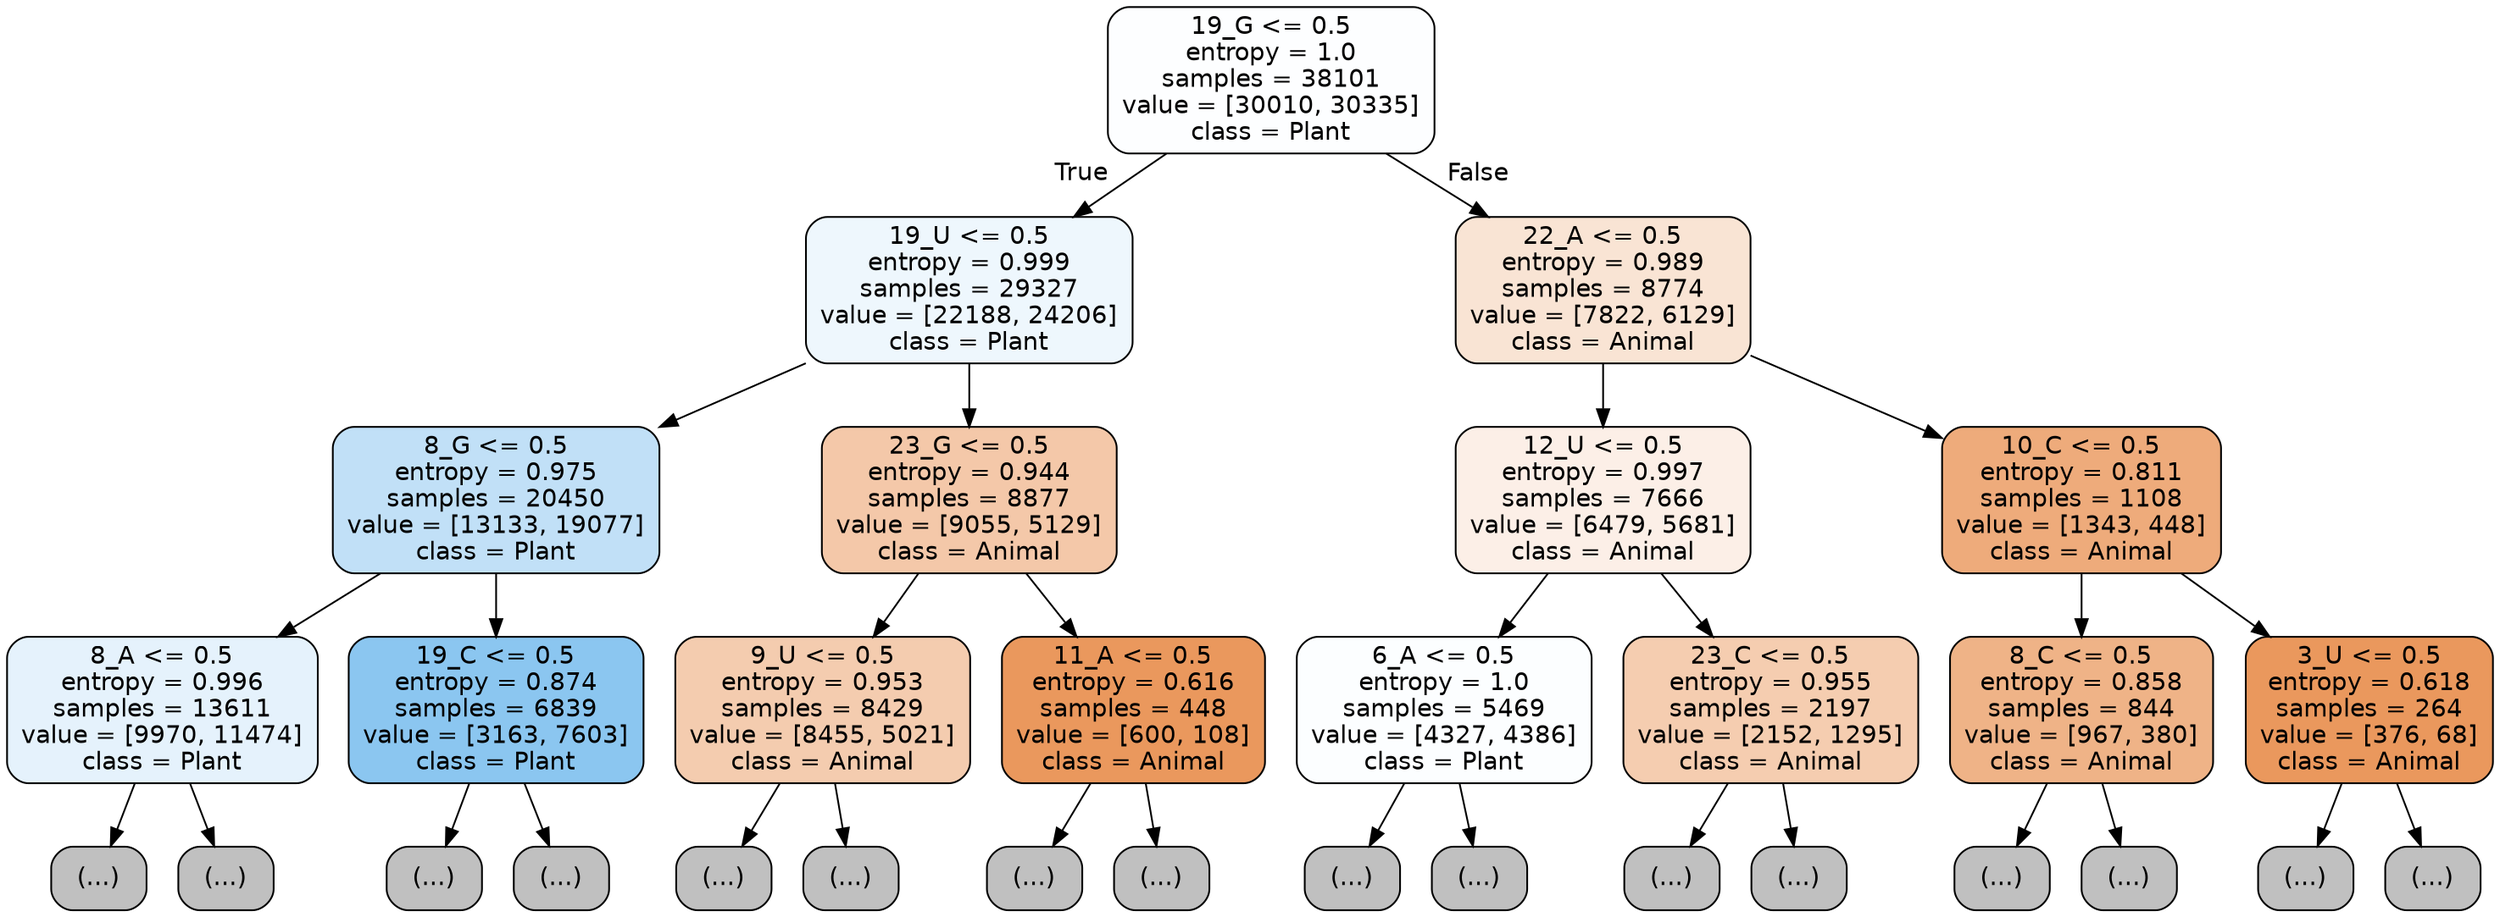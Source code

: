 digraph Tree {
node [shape=box, style="filled, rounded", color="black", fontname="helvetica"] ;
edge [fontname="helvetica"] ;
0 [label="19_G <= 0.5\nentropy = 1.0\nsamples = 38101\nvalue = [30010, 30335]\nclass = Plant", fillcolor="#fdfeff"] ;
1 [label="19_U <= 0.5\nentropy = 0.999\nsamples = 29327\nvalue = [22188, 24206]\nclass = Plant", fillcolor="#eef7fd"] ;
0 -> 1 [labeldistance=2.5, labelangle=45, headlabel="True"] ;
2 [label="8_G <= 0.5\nentropy = 0.975\nsamples = 20450\nvalue = [13133, 19077]\nclass = Plant", fillcolor="#c1e0f7"] ;
1 -> 2 ;
3 [label="8_A <= 0.5\nentropy = 0.996\nsamples = 13611\nvalue = [9970, 11474]\nclass = Plant", fillcolor="#e5f2fc"] ;
2 -> 3 ;
4 [label="(...)", fillcolor="#C0C0C0"] ;
3 -> 4 ;
4161 [label="(...)", fillcolor="#C0C0C0"] ;
3 -> 4161 ;
6088 [label="19_C <= 0.5\nentropy = 0.874\nsamples = 6839\nvalue = [3163, 7603]\nclass = Plant", fillcolor="#8bc6f0"] ;
2 -> 6088 ;
6089 [label="(...)", fillcolor="#C0C0C0"] ;
6088 -> 6089 ;
7130 [label="(...)", fillcolor="#C0C0C0"] ;
6088 -> 7130 ;
8215 [label="23_G <= 0.5\nentropy = 0.944\nsamples = 8877\nvalue = [9055, 5129]\nclass = Animal", fillcolor="#f4c8a9"] ;
1 -> 8215 ;
8216 [label="9_U <= 0.5\nentropy = 0.953\nsamples = 8429\nvalue = [8455, 5021]\nclass = Animal", fillcolor="#f4ccaf"] ;
8215 -> 8216 ;
8217 [label="(...)", fillcolor="#C0C0C0"] ;
8216 -> 8217 ;
11270 [label="(...)", fillcolor="#C0C0C0"] ;
8216 -> 11270 ;
12521 [label="11_A <= 0.5\nentropy = 0.616\nsamples = 448\nvalue = [600, 108]\nclass = Animal", fillcolor="#ea985d"] ;
8215 -> 12521 ;
12522 [label="(...)", fillcolor="#C0C0C0"] ;
12521 -> 12522 ;
12647 [label="(...)", fillcolor="#C0C0C0"] ;
12521 -> 12647 ;
12690 [label="22_A <= 0.5\nentropy = 0.989\nsamples = 8774\nvalue = [7822, 6129]\nclass = Animal", fillcolor="#f9e4d4"] ;
0 -> 12690 [labeldistance=2.5, labelangle=-45, headlabel="False"] ;
12691 [label="12_U <= 0.5\nentropy = 0.997\nsamples = 7666\nvalue = [6479, 5681]\nclass = Animal", fillcolor="#fcefe7"] ;
12690 -> 12691 ;
12692 [label="6_A <= 0.5\nentropy = 1.0\nsamples = 5469\nvalue = [4327, 4386]\nclass = Plant", fillcolor="#fcfeff"] ;
12691 -> 12692 ;
12693 [label="(...)", fillcolor="#C0C0C0"] ;
12692 -> 12693 ;
14670 [label="(...)", fillcolor="#C0C0C0"] ;
12692 -> 14670 ;
15325 [label="23_C <= 0.5\nentropy = 0.955\nsamples = 2197\nvalue = [2152, 1295]\nclass = Animal", fillcolor="#f5cdb0"] ;
12691 -> 15325 ;
15326 [label="(...)", fillcolor="#C0C0C0"] ;
15325 -> 15326 ;
16379 [label="(...)", fillcolor="#C0C0C0"] ;
15325 -> 16379 ;
16414 [label="10_C <= 0.5\nentropy = 0.811\nsamples = 1108\nvalue = [1343, 448]\nclass = Animal", fillcolor="#eeab7b"] ;
12690 -> 16414 ;
16415 [label="8_C <= 0.5\nentropy = 0.858\nsamples = 844\nvalue = [967, 380]\nclass = Animal", fillcolor="#efb387"] ;
16414 -> 16415 ;
16416 [label="(...)", fillcolor="#C0C0C0"] ;
16415 -> 16416 ;
16751 [label="(...)", fillcolor="#C0C0C0"] ;
16415 -> 16751 ;
16860 [label="3_U <= 0.5\nentropy = 0.618\nsamples = 264\nvalue = [376, 68]\nclass = Animal", fillcolor="#ea985d"] ;
16414 -> 16860 ;
16861 [label="(...)", fillcolor="#C0C0C0"] ;
16860 -> 16861 ;
16910 [label="(...)", fillcolor="#C0C0C0"] ;
16860 -> 16910 ;
}